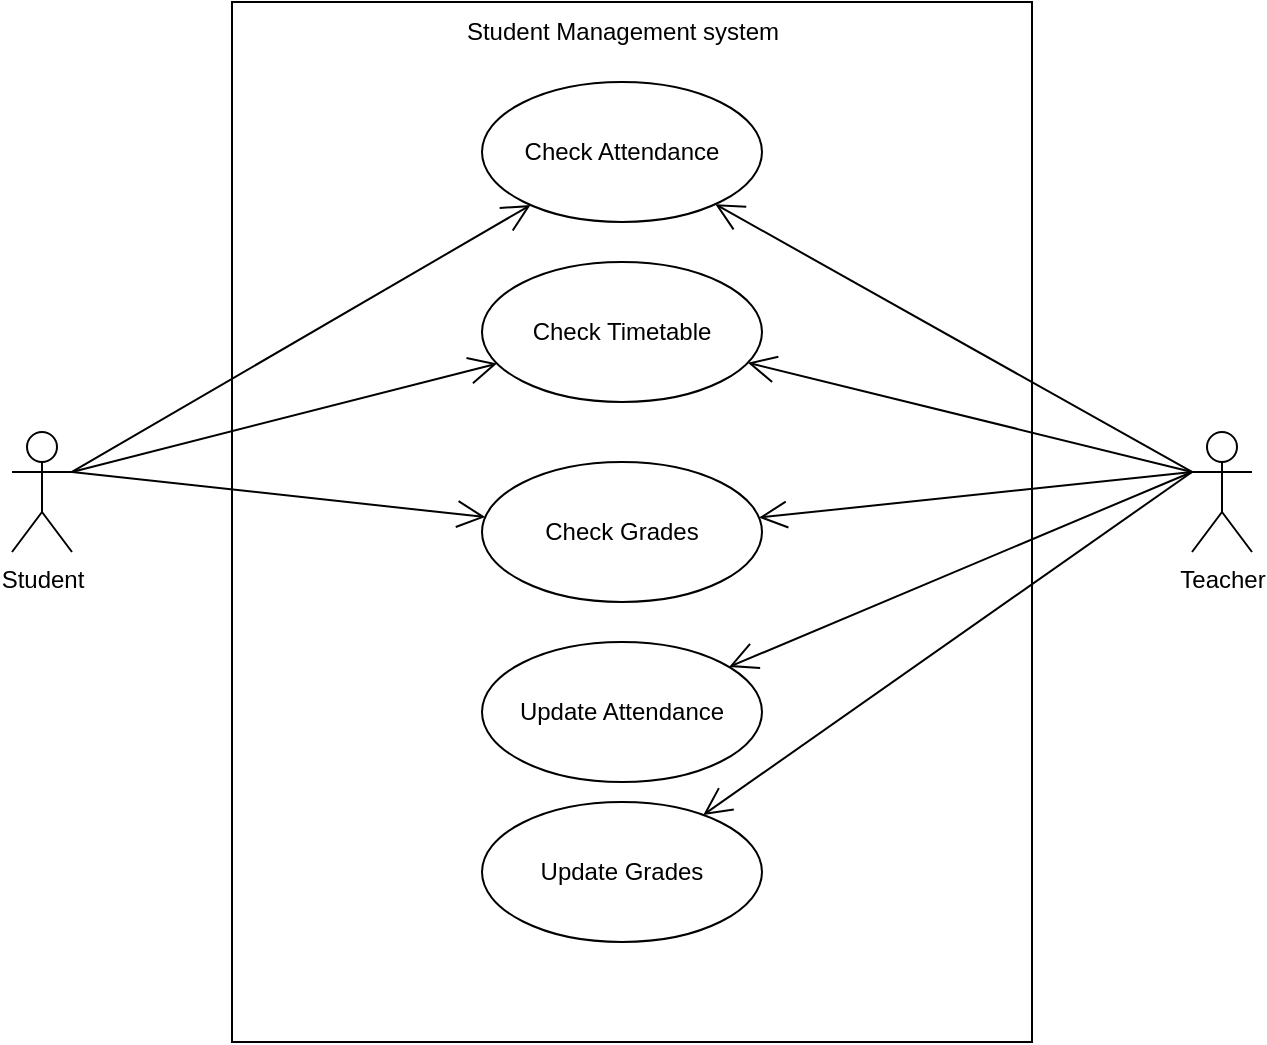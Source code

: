 <mxfile version="22.1.3" type="github">
  <diagram name="Page-1" id="hwnsgyCamHL9Ie1r9exi">
    <mxGraphModel dx="1050" dy="566" grid="1" gridSize="10" guides="1" tooltips="1" connect="1" arrows="1" fold="1" page="1" pageScale="1" pageWidth="850" pageHeight="1100" math="0" shadow="0">
      <root>
        <mxCell id="0" />
        <mxCell id="1" parent="0" />
        <mxCell id="Wpwl-JJqxnVGfd-v6e67-29" value="Teacher" style="shape=umlActor;verticalLabelPosition=bottom;verticalAlign=top;html=1;" vertex="1" parent="1">
          <mxGeometry x="720" y="255" width="30" height="60" as="geometry" />
        </mxCell>
        <mxCell id="Wpwl-JJqxnVGfd-v6e67-30" value="Student" style="shape=umlActor;verticalLabelPosition=bottom;verticalAlign=top;html=1;" vertex="1" parent="1">
          <mxGeometry x="130" y="255" width="30" height="60" as="geometry" />
        </mxCell>
        <mxCell id="Wpwl-JJqxnVGfd-v6e67-32" value="Student Management system" style="text;html=1;align=center;verticalAlign=middle;resizable=0;points=[];autosize=1;strokeColor=none;fillColor=none;" vertex="1" parent="1">
          <mxGeometry x="345" y="40" width="180" height="30" as="geometry" />
        </mxCell>
        <mxCell id="Wpwl-JJqxnVGfd-v6e67-33" value="Update Grades" style="ellipse;whiteSpace=wrap;html=1;" vertex="1" parent="1">
          <mxGeometry x="365" y="440" width="140" height="70" as="geometry" />
        </mxCell>
        <mxCell id="Wpwl-JJqxnVGfd-v6e67-34" value="Check Timetable" style="ellipse;whiteSpace=wrap;html=1;" vertex="1" parent="1">
          <mxGeometry x="365" y="170" width="140" height="70" as="geometry" />
        </mxCell>
        <mxCell id="Wpwl-JJqxnVGfd-v6e67-35" value="Check Attendance" style="ellipse;whiteSpace=wrap;html=1;" vertex="1" parent="1">
          <mxGeometry x="365" y="80" width="140" height="70" as="geometry" />
        </mxCell>
        <mxCell id="Wpwl-JJqxnVGfd-v6e67-36" value="Check Grades" style="ellipse;whiteSpace=wrap;html=1;" vertex="1" parent="1">
          <mxGeometry x="365" y="270" width="140" height="70" as="geometry" />
        </mxCell>
        <mxCell id="Wpwl-JJqxnVGfd-v6e67-37" value="Update Attendance" style="ellipse;whiteSpace=wrap;html=1;" vertex="1" parent="1">
          <mxGeometry x="365" y="360" width="140" height="70" as="geometry" />
        </mxCell>
        <mxCell id="Wpwl-JJqxnVGfd-v6e67-45" value="" style="endArrow=open;endFill=1;endSize=12;html=1;rounded=0;exitX=1;exitY=0.333;exitDx=0;exitDy=0;exitPerimeter=0;" edge="1" parent="1" source="Wpwl-JJqxnVGfd-v6e67-30" target="Wpwl-JJqxnVGfd-v6e67-35">
          <mxGeometry width="160" relative="1" as="geometry">
            <mxPoint x="150" y="284.58" as="sourcePoint" />
            <mxPoint x="310" y="284.58" as="targetPoint" />
          </mxGeometry>
        </mxCell>
        <mxCell id="Wpwl-JJqxnVGfd-v6e67-46" value="" style="endArrow=open;endFill=1;endSize=12;html=1;rounded=0;exitX=1;exitY=0.333;exitDx=0;exitDy=0;exitPerimeter=0;" edge="1" parent="1" source="Wpwl-JJqxnVGfd-v6e67-30" target="Wpwl-JJqxnVGfd-v6e67-34">
          <mxGeometry width="160" relative="1" as="geometry">
            <mxPoint x="220" y="300" as="sourcePoint" />
            <mxPoint x="380" y="300" as="targetPoint" />
          </mxGeometry>
        </mxCell>
        <mxCell id="Wpwl-JJqxnVGfd-v6e67-47" value="" style="endArrow=open;endFill=1;endSize=12;html=1;rounded=0;exitX=1;exitY=0.333;exitDx=0;exitDy=0;exitPerimeter=0;" edge="1" parent="1" source="Wpwl-JJqxnVGfd-v6e67-30" target="Wpwl-JJqxnVGfd-v6e67-36">
          <mxGeometry width="160" relative="1" as="geometry">
            <mxPoint x="220" y="300" as="sourcePoint" />
            <mxPoint x="380" y="300" as="targetPoint" />
          </mxGeometry>
        </mxCell>
        <mxCell id="Wpwl-JJqxnVGfd-v6e67-48" value="" style="endArrow=open;endFill=1;endSize=12;html=1;rounded=0;exitX=0;exitY=0.333;exitDx=0;exitDy=0;exitPerimeter=0;" edge="1" parent="1" source="Wpwl-JJqxnVGfd-v6e67-29" target="Wpwl-JJqxnVGfd-v6e67-37">
          <mxGeometry width="160" relative="1" as="geometry">
            <mxPoint x="540" y="394.58" as="sourcePoint" />
            <mxPoint x="700" y="394.58" as="targetPoint" />
          </mxGeometry>
        </mxCell>
        <mxCell id="Wpwl-JJqxnVGfd-v6e67-49" value="" style="endArrow=open;endFill=1;endSize=12;html=1;rounded=0;exitX=0;exitY=0.333;exitDx=0;exitDy=0;exitPerimeter=0;" edge="1" parent="1" source="Wpwl-JJqxnVGfd-v6e67-29" target="Wpwl-JJqxnVGfd-v6e67-36">
          <mxGeometry width="160" relative="1" as="geometry">
            <mxPoint x="720" y="280" as="sourcePoint" />
            <mxPoint x="780" y="100" as="targetPoint" />
          </mxGeometry>
        </mxCell>
        <mxCell id="Wpwl-JJqxnVGfd-v6e67-51" value="" style="endArrow=open;endFill=1;endSize=12;html=1;rounded=0;exitX=0;exitY=0.333;exitDx=0;exitDy=0;exitPerimeter=0;" edge="1" parent="1" source="Wpwl-JJqxnVGfd-v6e67-29" target="Wpwl-JJqxnVGfd-v6e67-34">
          <mxGeometry width="160" relative="1" as="geometry">
            <mxPoint x="655" y="100" as="sourcePoint" />
            <mxPoint x="815" y="100" as="targetPoint" />
          </mxGeometry>
        </mxCell>
        <mxCell id="Wpwl-JJqxnVGfd-v6e67-52" value="" style="endArrow=open;endFill=1;endSize=12;html=1;rounded=0;exitX=0;exitY=0.333;exitDx=0;exitDy=0;exitPerimeter=0;" edge="1" parent="1" source="Wpwl-JJqxnVGfd-v6e67-29" target="Wpwl-JJqxnVGfd-v6e67-35">
          <mxGeometry width="160" relative="1" as="geometry">
            <mxPoint x="650" y="169.17" as="sourcePoint" />
            <mxPoint x="810" y="169.17" as="targetPoint" />
          </mxGeometry>
        </mxCell>
        <mxCell id="Wpwl-JJqxnVGfd-v6e67-53" value="" style="endArrow=open;endFill=1;endSize=12;html=1;rounded=0;exitX=0;exitY=0.333;exitDx=0;exitDy=0;exitPerimeter=0;" edge="1" parent="1" source="Wpwl-JJqxnVGfd-v6e67-29" target="Wpwl-JJqxnVGfd-v6e67-33">
          <mxGeometry width="160" relative="1" as="geometry">
            <mxPoint x="670" y="466.67" as="sourcePoint" />
            <mxPoint x="550" y="400.003" as="targetPoint" />
          </mxGeometry>
        </mxCell>
        <mxCell id="Wpwl-JJqxnVGfd-v6e67-54" value="" style="html=1;whiteSpace=wrap;fillColor=none;" vertex="1" parent="1">
          <mxGeometry x="240" y="40" width="400" height="520" as="geometry" />
        </mxCell>
      </root>
    </mxGraphModel>
  </diagram>
</mxfile>
